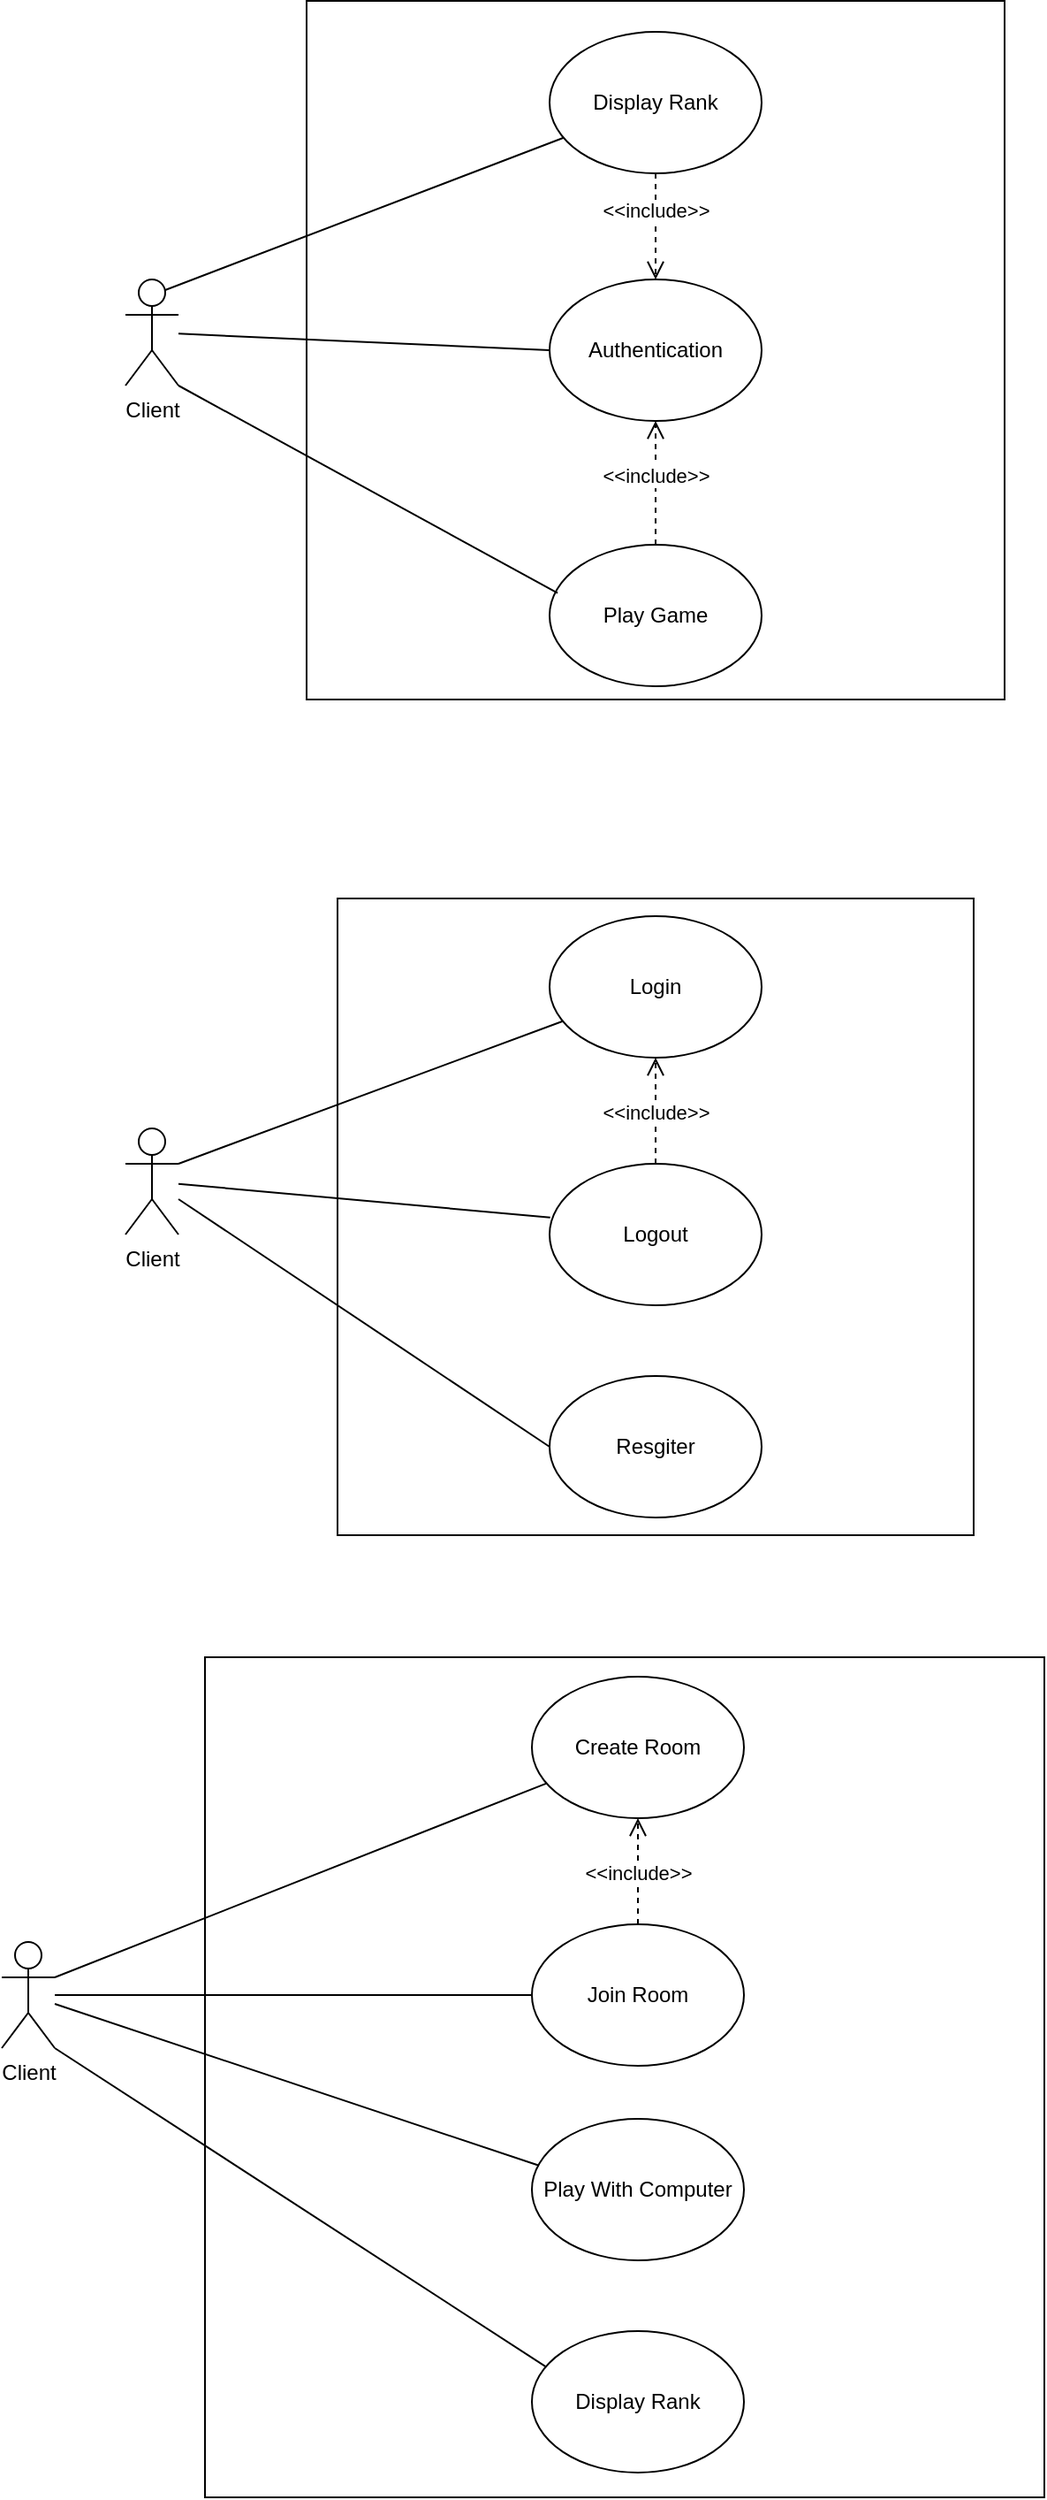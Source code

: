 <mxfile version="21.3.2" type="device">
  <diagram id="JXW02WHQkwjx4muD-rrl" name="Trang-1">
    <mxGraphModel dx="1548" dy="828" grid="1" gridSize="10" guides="1" tooltips="1" connect="1" arrows="1" fold="1" page="1" pageScale="1" pageWidth="827" pageHeight="1169" math="0" shadow="0">
      <root>
        <mxCell id="0" />
        <mxCell id="1" parent="0" />
        <mxCell id="AIeQXs59FDNEliNY6r98-13" value="" style="whiteSpace=wrap;html=1;aspect=fixed;" parent="1" vertex="1">
          <mxGeometry x="182.5" y="232.5" width="395" height="395" as="geometry" />
        </mxCell>
        <mxCell id="AIeQXs59FDNEliNY6r98-14" value="Client" style="shape=umlActor;verticalLabelPosition=bottom;verticalAlign=top;html=1;outlineConnect=0;" parent="1" vertex="1">
          <mxGeometry x="80" y="390" width="30" height="60" as="geometry" />
        </mxCell>
        <mxCell id="AIeQXs59FDNEliNY6r98-15" value="Authentication" style="ellipse;whiteSpace=wrap;html=1;" parent="1" vertex="1">
          <mxGeometry x="320" y="390" width="120" height="80" as="geometry" />
        </mxCell>
        <mxCell id="AIeQXs59FDNEliNY6r98-16" value="Play Game" style="ellipse;whiteSpace=wrap;html=1;" parent="1" vertex="1">
          <mxGeometry x="320" y="540" width="120" height="80" as="geometry" />
        </mxCell>
        <mxCell id="AIeQXs59FDNEliNY6r98-17" value="Display Rank" style="ellipse;whiteSpace=wrap;html=1;" parent="1" vertex="1">
          <mxGeometry x="320" y="250" width="120" height="80" as="geometry" />
        </mxCell>
        <mxCell id="AIeQXs59FDNEliNY6r98-21" value="&amp;lt;&amp;lt;include&amp;gt;&amp;gt;" style="html=1;verticalAlign=bottom;endArrow=open;dashed=1;endSize=8;rounded=0;entryX=0.5;entryY=1;entryDx=0;entryDy=0;exitX=0.5;exitY=0;exitDx=0;exitDy=0;" parent="1" source="AIeQXs59FDNEliNY6r98-16" target="AIeQXs59FDNEliNY6r98-15" edge="1">
          <mxGeometry x="-0.143" relative="1" as="geometry">
            <mxPoint x="500" y="590" as="sourcePoint" />
            <mxPoint x="420" y="590" as="targetPoint" />
            <mxPoint as="offset" />
          </mxGeometry>
        </mxCell>
        <mxCell id="AIeQXs59FDNEliNY6r98-22" value="&amp;lt;&amp;lt;include&amp;gt;&amp;gt;" style="html=1;verticalAlign=bottom;endArrow=open;dashed=1;endSize=8;rounded=0;entryX=0.5;entryY=0;entryDx=0;entryDy=0;exitX=0.5;exitY=1;exitDx=0;exitDy=0;" parent="1" source="AIeQXs59FDNEliNY6r98-17" target="AIeQXs59FDNEliNY6r98-15" edge="1">
          <mxGeometry relative="1" as="geometry">
            <mxPoint x="490" y="310" as="sourcePoint" />
            <mxPoint x="490" y="380" as="targetPoint" />
            <mxPoint as="offset" />
          </mxGeometry>
        </mxCell>
        <mxCell id="AIeQXs59FDNEliNY6r98-26" value="" style="endArrow=none;html=1;rounded=0;exitX=0.75;exitY=0.1;exitDx=0;exitDy=0;exitPerimeter=0;" parent="1" source="AIeQXs59FDNEliNY6r98-14" target="AIeQXs59FDNEliNY6r98-17" edge="1">
          <mxGeometry width="50" height="50" relative="1" as="geometry">
            <mxPoint x="390" y="430" as="sourcePoint" />
            <mxPoint x="440" y="380" as="targetPoint" />
          </mxGeometry>
        </mxCell>
        <mxCell id="AIeQXs59FDNEliNY6r98-27" value="" style="endArrow=none;html=1;rounded=0;entryX=0;entryY=0.5;entryDx=0;entryDy=0;" parent="1" source="AIeQXs59FDNEliNY6r98-14" target="AIeQXs59FDNEliNY6r98-15" edge="1">
          <mxGeometry width="50" height="50" relative="1" as="geometry">
            <mxPoint x="390" y="430" as="sourcePoint" />
            <mxPoint x="440" y="380" as="targetPoint" />
          </mxGeometry>
        </mxCell>
        <mxCell id="AIeQXs59FDNEliNY6r98-28" value="" style="endArrow=none;html=1;rounded=0;exitX=1;exitY=1;exitDx=0;exitDy=0;exitPerimeter=0;entryX=0.038;entryY=0.342;entryDx=0;entryDy=0;entryPerimeter=0;" parent="1" source="AIeQXs59FDNEliNY6r98-14" target="AIeQXs59FDNEliNY6r98-16" edge="1">
          <mxGeometry width="50" height="50" relative="1" as="geometry">
            <mxPoint x="390" y="430" as="sourcePoint" />
            <mxPoint x="440" y="380" as="targetPoint" />
          </mxGeometry>
        </mxCell>
        <mxCell id="AIeQXs59FDNEliNY6r98-29" value="" style="whiteSpace=wrap;html=1;aspect=fixed;" parent="1" vertex="1">
          <mxGeometry x="200" y="740" width="360" height="360" as="geometry" />
        </mxCell>
        <mxCell id="AIeQXs59FDNEliNY6r98-30" value="Client" style="shape=umlActor;verticalLabelPosition=bottom;verticalAlign=top;html=1;outlineConnect=0;" parent="1" vertex="1">
          <mxGeometry x="80" y="870" width="30" height="60" as="geometry" />
        </mxCell>
        <mxCell id="AIeQXs59FDNEliNY6r98-31" value="Resgiter" style="ellipse;whiteSpace=wrap;html=1;" parent="1" vertex="1">
          <mxGeometry x="320" y="1010" width="120" height="80" as="geometry" />
        </mxCell>
        <mxCell id="AIeQXs59FDNEliNY6r98-33" value="Login" style="ellipse;whiteSpace=wrap;html=1;" parent="1" vertex="1">
          <mxGeometry x="320" y="750" width="120" height="80" as="geometry" />
        </mxCell>
        <mxCell id="AIeQXs59FDNEliNY6r98-36" value="" style="endArrow=none;html=1;rounded=0;exitX=1;exitY=0.333;exitDx=0;exitDy=0;exitPerimeter=0;" parent="1" source="AIeQXs59FDNEliNY6r98-30" target="AIeQXs59FDNEliNY6r98-33" edge="1">
          <mxGeometry width="50" height="50" relative="1" as="geometry">
            <mxPoint x="130" y="880" as="sourcePoint" />
            <mxPoint x="430" y="917.5" as="targetPoint" />
          </mxGeometry>
        </mxCell>
        <mxCell id="AIeQXs59FDNEliNY6r98-37" value="" style="endArrow=none;html=1;rounded=0;entryX=0;entryY=0.5;entryDx=0;entryDy=0;" parent="1" source="AIeQXs59FDNEliNY6r98-30" target="AIeQXs59FDNEliNY6r98-31" edge="1">
          <mxGeometry width="50" height="50" relative="1" as="geometry">
            <mxPoint x="380" y="967.5" as="sourcePoint" />
            <mxPoint x="430" y="917.5" as="targetPoint" />
          </mxGeometry>
        </mxCell>
        <mxCell id="AIeQXs59FDNEliNY6r98-39" value="" style="whiteSpace=wrap;html=1;aspect=fixed;" parent="1" vertex="1">
          <mxGeometry x="125" y="1169" width="475" height="475" as="geometry" />
        </mxCell>
        <mxCell id="AIeQXs59FDNEliNY6r98-40" value="Client" style="shape=umlActor;verticalLabelPosition=bottom;verticalAlign=top;html=1;outlineConnect=0;" parent="1" vertex="1">
          <mxGeometry x="10" y="1330" width="30" height="60" as="geometry" />
        </mxCell>
        <mxCell id="AIeQXs59FDNEliNY6r98-41" value="Join Room" style="ellipse;whiteSpace=wrap;html=1;" parent="1" vertex="1">
          <mxGeometry x="310" y="1320" width="120" height="80" as="geometry" />
        </mxCell>
        <mxCell id="AIeQXs59FDNEliNY6r98-42" value="Create Room" style="ellipse;whiteSpace=wrap;html=1;" parent="1" vertex="1">
          <mxGeometry x="310" y="1180" width="120" height="80" as="geometry" />
        </mxCell>
        <mxCell id="AIeQXs59FDNEliNY6r98-43" value="" style="endArrow=none;html=1;rounded=0;exitX=1;exitY=0.333;exitDx=0;exitDy=0;exitPerimeter=0;" parent="1" source="AIeQXs59FDNEliNY6r98-40" target="AIeQXs59FDNEliNY6r98-42" edge="1">
          <mxGeometry width="50" height="50" relative="1" as="geometry">
            <mxPoint x="130" y="1300" as="sourcePoint" />
            <mxPoint x="430" y="1337.5" as="targetPoint" />
          </mxGeometry>
        </mxCell>
        <mxCell id="AIeQXs59FDNEliNY6r98-44" value="" style="endArrow=none;html=1;rounded=0;entryX=0;entryY=0.5;entryDx=0;entryDy=0;" parent="1" source="AIeQXs59FDNEliNY6r98-40" target="AIeQXs59FDNEliNY6r98-41" edge="1">
          <mxGeometry width="50" height="50" relative="1" as="geometry">
            <mxPoint x="380" y="1387.5" as="sourcePoint" />
            <mxPoint x="430" y="1337.5" as="targetPoint" />
          </mxGeometry>
        </mxCell>
        <mxCell id="AIeQXs59FDNEliNY6r98-45" value="Play With Computer" style="ellipse;whiteSpace=wrap;html=1;" parent="1" vertex="1">
          <mxGeometry x="310" y="1430" width="120" height="80" as="geometry" />
        </mxCell>
        <mxCell id="AIeQXs59FDNEliNY6r98-46" value="" style="endArrow=none;html=1;rounded=0;entryX=0.033;entryY=0.33;entryDx=0;entryDy=0;entryPerimeter=0;" parent="1" source="AIeQXs59FDNEliNY6r98-40" target="AIeQXs59FDNEliNY6r98-45" edge="1">
          <mxGeometry width="50" height="50" relative="1" as="geometry">
            <mxPoint x="390" y="1330" as="sourcePoint" />
            <mxPoint x="440" y="1280" as="targetPoint" />
          </mxGeometry>
        </mxCell>
        <mxCell id="lJxy1i0dze8oPjX6fqyM-2" value="Logout" style="ellipse;whiteSpace=wrap;html=1;" vertex="1" parent="1">
          <mxGeometry x="320" y="890" width="120" height="80" as="geometry" />
        </mxCell>
        <mxCell id="lJxy1i0dze8oPjX6fqyM-3" value="" style="endArrow=none;html=1;rounded=0;entryX=0.003;entryY=0.38;entryDx=0;entryDy=0;entryPerimeter=0;" edge="1" parent="1" source="AIeQXs59FDNEliNY6r98-30" target="lJxy1i0dze8oPjX6fqyM-2">
          <mxGeometry width="50" height="50" relative="1" as="geometry">
            <mxPoint x="390" y="910" as="sourcePoint" />
            <mxPoint x="440" y="860" as="targetPoint" />
          </mxGeometry>
        </mxCell>
        <mxCell id="lJxy1i0dze8oPjX6fqyM-4" value="&amp;lt;&amp;lt;include&amp;gt;&amp;gt;" style="html=1;verticalAlign=bottom;endArrow=open;dashed=1;endSize=8;rounded=0;entryX=0.5;entryY=1;entryDx=0;entryDy=0;" edge="1" parent="1" source="lJxy1i0dze8oPjX6fqyM-2" target="AIeQXs59FDNEliNY6r98-33">
          <mxGeometry x="-0.333" relative="1" as="geometry">
            <mxPoint x="480" y="890" as="sourcePoint" />
            <mxPoint x="480" y="820" as="targetPoint" />
            <mxPoint as="offset" />
          </mxGeometry>
        </mxCell>
        <mxCell id="lJxy1i0dze8oPjX6fqyM-5" value="&amp;lt;&amp;lt;include&amp;gt;&amp;gt;" style="html=1;verticalAlign=bottom;endArrow=open;dashed=1;endSize=8;rounded=0;entryX=0.5;entryY=1;entryDx=0;entryDy=0;exitX=0.5;exitY=0;exitDx=0;exitDy=0;" edge="1" parent="1" source="AIeQXs59FDNEliNY6r98-41" target="AIeQXs59FDNEliNY6r98-42">
          <mxGeometry x="-0.333" relative="1" as="geometry">
            <mxPoint x="379.5" y="1340" as="sourcePoint" />
            <mxPoint x="379.5" y="1270" as="targetPoint" />
            <mxPoint as="offset" />
            <Array as="points" />
          </mxGeometry>
        </mxCell>
        <mxCell id="lJxy1i0dze8oPjX6fqyM-6" value="Display Rank" style="ellipse;whiteSpace=wrap;html=1;" vertex="1" parent="1">
          <mxGeometry x="310" y="1550" width="120" height="80" as="geometry" />
        </mxCell>
        <mxCell id="lJxy1i0dze8oPjX6fqyM-7" value="" style="endArrow=none;html=1;rounded=0;exitX=1;exitY=1;exitDx=0;exitDy=0;exitPerimeter=0;entryX=0.068;entryY=0.254;entryDx=0;entryDy=0;entryPerimeter=0;" edge="1" parent="1" source="AIeQXs59FDNEliNY6r98-40" target="lJxy1i0dze8oPjX6fqyM-6">
          <mxGeometry width="50" height="50" relative="1" as="geometry">
            <mxPoint x="350" y="1430" as="sourcePoint" />
            <mxPoint x="400" y="1380" as="targetPoint" />
          </mxGeometry>
        </mxCell>
      </root>
    </mxGraphModel>
  </diagram>
</mxfile>
